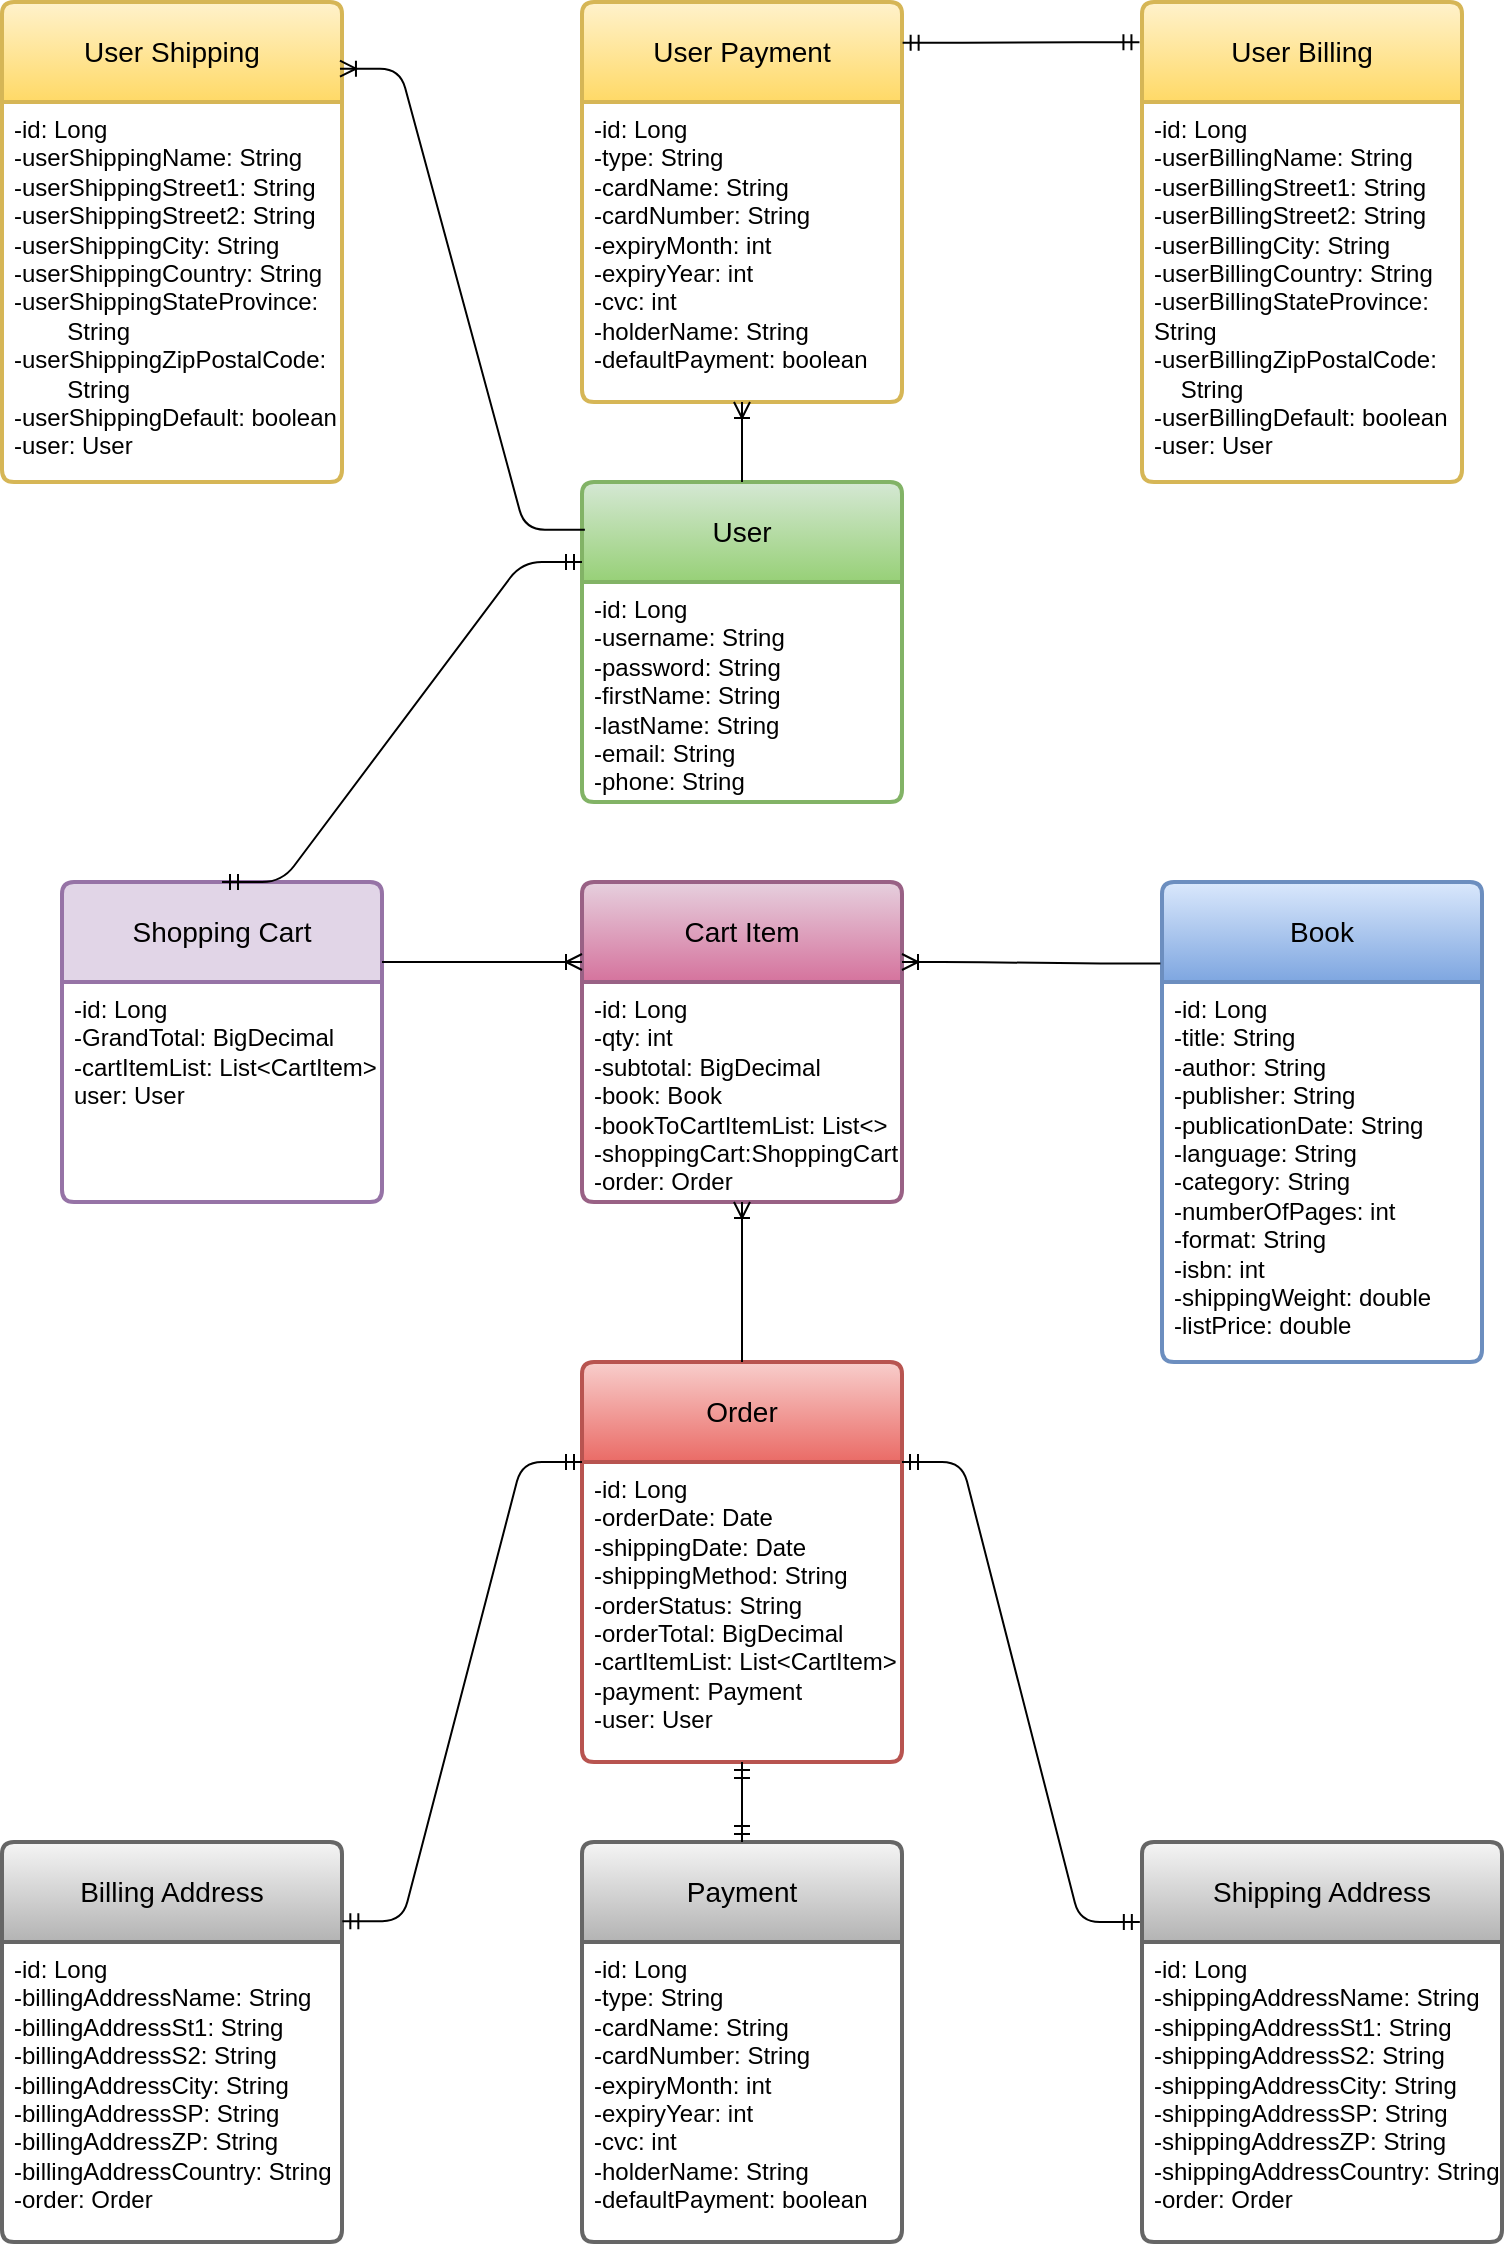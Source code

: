 <mxfile version="22.1.21" type="device">
  <diagram name="ERD Alpine Bookstore" id="efa7a0a1-bf9b-a30e-e6df-94a7791c09e9">
    <mxGraphModel dx="1287" dy="947" grid="1" gridSize="10" guides="1" tooltips="1" connect="1" arrows="1" fold="1" page="1" pageScale="1" pageWidth="826" pageHeight="1169" background="none" math="0" shadow="0">
      <root>
        <mxCell id="0" />
        <mxCell id="1" parent="0" />
        <mxCell id="V7H8Wha3FZnOUQtV0K5t-114" value="User" style="swimlane;childLayout=stackLayout;horizontal=1;startSize=50;horizontalStack=0;rounded=1;fontSize=14;fontStyle=0;strokeWidth=2;resizeParent=0;resizeLast=1;shadow=0;dashed=0;align=center;arcSize=4;whiteSpace=wrap;html=1;fillColor=#d5e8d4;strokeColor=#82b366;gradientColor=#97d077;" parent="1" vertex="1">
          <mxGeometry x="320" y="280" width="160" height="160" as="geometry" />
        </mxCell>
        <mxCell id="V7H8Wha3FZnOUQtV0K5t-115" value="-id: Long&lt;br&gt;-username: String&lt;br&gt;-password: String&lt;br&gt;-firstName: String&lt;br&gt;-lastName: String&lt;br&gt;-email: String&lt;br&gt;-phone: String" style="align=left;strokeColor=none;fillColor=none;spacingLeft=4;fontSize=12;verticalAlign=top;resizable=0;rotatable=0;part=1;html=1;" parent="V7H8Wha3FZnOUQtV0K5t-114" vertex="1">
          <mxGeometry y="50" width="160" height="110" as="geometry" />
        </mxCell>
        <mxCell id="V7H8Wha3FZnOUQtV0K5t-116" value="User Billing" style="swimlane;childLayout=stackLayout;horizontal=1;startSize=50;horizontalStack=0;rounded=1;fontSize=14;fontStyle=0;strokeWidth=2;resizeParent=0;resizeLast=1;shadow=0;dashed=0;align=center;arcSize=4;whiteSpace=wrap;html=1;fillColor=#fff2cc;gradientColor=#ffd966;strokeColor=#d6b656;" parent="1" vertex="1">
          <mxGeometry x="600" y="40" width="160" height="240" as="geometry" />
        </mxCell>
        <mxCell id="V7H8Wha3FZnOUQtV0K5t-117" value="-id: Long&lt;br style=&quot;border-color: var(--border-color);&quot;&gt;-userBillingName: String&lt;br style=&quot;border-color: var(--border-color);&quot;&gt;-userBillingStreet1: String&lt;br style=&quot;border-color: var(--border-color);&quot;&gt;-userBillingStreet2: String&lt;br style=&quot;border-color: var(--border-color);&quot;&gt;-userBillingCity: String&lt;br style=&quot;border-color: var(--border-color);&quot;&gt;-userBillingCountry: String&lt;br style=&quot;border-color: var(--border-color);&quot;&gt;-userBillingStateProvince:&lt;br style=&quot;border-color: var(--border-color);&quot;&gt;&lt;span style=&quot;border-color: var(--border-color);&quot;&gt;&lt;/span&gt;String&lt;br style=&quot;border-color: var(--border-color);&quot;&gt;-userBillingZipPostalCode:&lt;br style=&quot;border-color: var(--border-color);&quot;&gt;&lt;span style=&quot;border-color: var(--border-color);&quot;&gt;&lt;span style=&quot;&quot;&gt;&amp;nbsp;&amp;nbsp;&amp;nbsp;&amp;nbsp;&lt;/span&gt;&lt;/span&gt;String&lt;br&gt;-userBillingDefault: boolean&lt;br style=&quot;border-color: var(--border-color);&quot;&gt;-user: User" style="align=left;strokeColor=none;fillColor=none;spacingLeft=4;fontSize=12;verticalAlign=top;resizable=0;rotatable=0;part=1;html=1;" parent="V7H8Wha3FZnOUQtV0K5t-116" vertex="1">
          <mxGeometry y="50" width="160" height="190" as="geometry" />
        </mxCell>
        <mxCell id="V7H8Wha3FZnOUQtV0K5t-118" value="User Payment" style="swimlane;childLayout=stackLayout;horizontal=1;startSize=50;horizontalStack=0;rounded=1;fontSize=14;fontStyle=0;strokeWidth=2;resizeParent=0;resizeLast=1;shadow=0;dashed=0;align=center;arcSize=4;whiteSpace=wrap;html=1;fillColor=#fff2cc;gradientColor=#ffd966;strokeColor=#d6b656;" parent="1" vertex="1">
          <mxGeometry x="320" y="40" width="160" height="200" as="geometry" />
        </mxCell>
        <mxCell id="V7H8Wha3FZnOUQtV0K5t-119" value="-id: Long&lt;br&gt;-type: String&lt;br&gt;-cardName: String&lt;br&gt;-cardNumber: String&lt;br&gt;-expiryMonth: int&lt;br&gt;-expiryYear: int&lt;br&gt;-cvc: int&lt;br&gt;-holderName: String&lt;br&gt;-defaultPayment: boolean" style="align=left;strokeColor=none;fillColor=none;spacingLeft=4;fontSize=12;verticalAlign=top;resizable=0;rotatable=0;part=1;html=1;" parent="V7H8Wha3FZnOUQtV0K5t-118" vertex="1">
          <mxGeometry y="50" width="160" height="150" as="geometry" />
        </mxCell>
        <mxCell id="V7H8Wha3FZnOUQtV0K5t-120" value="User Shipping" style="swimlane;childLayout=stackLayout;horizontal=1;startSize=50;horizontalStack=0;rounded=1;fontSize=14;fontStyle=0;strokeWidth=2;resizeParent=0;resizeLast=1;shadow=0;dashed=0;align=center;arcSize=4;whiteSpace=wrap;html=1;fillColor=#fff2cc;gradientColor=#ffd966;strokeColor=#d6b656;" parent="1" vertex="1">
          <mxGeometry x="30" y="40" width="170" height="240" as="geometry" />
        </mxCell>
        <mxCell id="V7H8Wha3FZnOUQtV0K5t-121" value="-id: Long&lt;br&gt;-userShippingName: String&lt;br&gt;-userShippingStreet1: String&lt;br&gt;-userShippingStreet2: String&lt;br&gt;-userShippingCity: String&lt;br&gt;-userShippingCountry: String&lt;br&gt;-userShippingStateProvince:&lt;br&gt;&lt;span style=&quot;&quot;&gt;&lt;span style=&quot;white-space: pre;&quot;&gt;&amp;nbsp;&amp;nbsp;&amp;nbsp;&amp;nbsp;&lt;span style=&quot;white-space: pre;&quot;&gt;&#x9;&lt;/span&gt;&lt;/span&gt;&lt;/span&gt;String&lt;br&gt;-userShippingZipPostalCode:&lt;br&gt;&lt;span style=&quot;white-space: pre;&quot;&gt;&#x9;&lt;/span&gt;String&lt;br&gt;-userShippingDefault: boolean&lt;br&gt;-user: User" style="align=left;strokeColor=none;fillColor=none;spacingLeft=4;fontSize=12;verticalAlign=top;resizable=0;rotatable=0;part=1;html=1;" parent="V7H8Wha3FZnOUQtV0K5t-120" vertex="1">
          <mxGeometry y="50" width="170" height="190" as="geometry" />
        </mxCell>
        <mxCell id="V7H8Wha3FZnOUQtV0K5t-123" value="" style="fontSize=12;html=1;endArrow=ERoneToMany;rounded=1;exitX=0.5;exitY=0;exitDx=0;exitDy=0;" parent="1" edge="1" source="V7H8Wha3FZnOUQtV0K5t-114">
          <mxGeometry width="100" height="100" relative="1" as="geometry">
            <mxPoint x="399.76" y="270" as="sourcePoint" />
            <mxPoint x="400" y="240" as="targetPoint" />
          </mxGeometry>
        </mxCell>
        <mxCell id="V7H8Wha3FZnOUQtV0K5t-124" value="" style="edgeStyle=entityRelationEdgeStyle;fontSize=12;html=1;endArrow=ERoneToMany;rounded=1;entryX=0.994;entryY=0.139;entryDx=0;entryDy=0;exitX=0.009;exitY=0.149;exitDx=0;exitDy=0;curved=0;exitPerimeter=0;entryPerimeter=0;" parent="1" source="V7H8Wha3FZnOUQtV0K5t-114" target="V7H8Wha3FZnOUQtV0K5t-120" edge="1">
          <mxGeometry width="100" height="100" relative="1" as="geometry">
            <mxPoint x="300" y="540" as="sourcePoint" />
            <mxPoint x="400" y="440" as="targetPoint" />
          </mxGeometry>
        </mxCell>
        <mxCell id="V7H8Wha3FZnOUQtV0K5t-125" value="Shopping Cart" style="swimlane;childLayout=stackLayout;horizontal=1;startSize=50;horizontalStack=0;rounded=1;fontSize=14;fontStyle=0;strokeWidth=2;resizeParent=0;resizeLast=1;shadow=0;dashed=0;align=center;arcSize=4;whiteSpace=wrap;html=1;fillColor=#e1d5e7;strokeColor=#9673a6;" parent="1" vertex="1">
          <mxGeometry x="60" y="480" width="160" height="160" as="geometry" />
        </mxCell>
        <mxCell id="V7H8Wha3FZnOUQtV0K5t-126" value="-id: Long&lt;br&gt;-GrandTotal: BigDecimal&lt;br&gt;-cartItemList: List&amp;lt;CartItem&amp;gt;&lt;br&gt;user: User" style="align=left;strokeColor=none;fillColor=none;spacingLeft=4;fontSize=12;verticalAlign=top;resizable=0;rotatable=0;part=1;html=1;" parent="V7H8Wha3FZnOUQtV0K5t-125" vertex="1">
          <mxGeometry y="50" width="160" height="110" as="geometry" />
        </mxCell>
        <mxCell id="V7H8Wha3FZnOUQtV0K5t-131" value="" style="edgeStyle=entityRelationEdgeStyle;fontSize=12;html=1;endArrow=ERmandOne;startArrow=ERmandOne;rounded=1;entryX=0;entryY=0.25;entryDx=0;entryDy=0;exitX=0.5;exitY=0;exitDx=0;exitDy=0;curved=0;" parent="1" source="V7H8Wha3FZnOUQtV0K5t-125" target="V7H8Wha3FZnOUQtV0K5t-114" edge="1">
          <mxGeometry width="100" height="100" relative="1" as="geometry">
            <mxPoint x="130" y="430" as="sourcePoint" />
            <mxPoint x="210" y="310" as="targetPoint" />
            <Array as="points">
              <mxPoint x="140" y="430" />
            </Array>
          </mxGeometry>
        </mxCell>
        <mxCell id="V7H8Wha3FZnOUQtV0K5t-132" value="Book" style="swimlane;childLayout=stackLayout;horizontal=1;startSize=50;horizontalStack=0;rounded=1;fontSize=14;fontStyle=0;strokeWidth=2;resizeParent=0;resizeLast=1;shadow=0;dashed=0;align=center;arcSize=4;whiteSpace=wrap;html=1;fillColor=#dae8fc;strokeColor=#6c8ebf;gradientColor=#7ea6e0;" parent="1" vertex="1">
          <mxGeometry x="610" y="480" width="160" height="240" as="geometry" />
        </mxCell>
        <mxCell id="V7H8Wha3FZnOUQtV0K5t-133" value="-id: Long&lt;br&gt;-title: String&lt;br&gt;-author: String&lt;br&gt;-publisher: String&lt;br&gt;-publicationDate: String&lt;br&gt;-language: String&lt;br&gt;-category: String&lt;br&gt;-numberOfPages: int&lt;br&gt;-format: String&lt;br&gt;-isbn: int&lt;br&gt;-shippingWeight: double&lt;br&gt;-listPrice: double" style="align=left;strokeColor=none;fillColor=none;spacingLeft=4;fontSize=12;verticalAlign=top;resizable=0;rotatable=0;part=1;html=1;" parent="V7H8Wha3FZnOUQtV0K5t-132" vertex="1">
          <mxGeometry y="50" width="160" height="190" as="geometry" />
        </mxCell>
        <mxCell id="V7H8Wha3FZnOUQtV0K5t-134" value="Cart Item" style="swimlane;childLayout=stackLayout;horizontal=1;startSize=50;horizontalStack=0;rounded=1;fontSize=14;fontStyle=0;strokeWidth=2;resizeParent=0;resizeLast=1;shadow=0;dashed=0;align=center;arcSize=4;whiteSpace=wrap;html=1;fillColor=#e6d0de;gradientColor=#d5739d;strokeColor=#996185;" parent="1" vertex="1">
          <mxGeometry x="320" y="480" width="160" height="160" as="geometry" />
        </mxCell>
        <mxCell id="V7H8Wha3FZnOUQtV0K5t-135" value="-id: Long&lt;br&gt;-qty: int&lt;br&gt;-subtotal: BigDecimal&lt;br&gt;-book: Book&lt;br&gt;-bookToCartItemList: List&amp;lt;&amp;gt;&lt;br&gt;-shoppingCart:ShoppingCart&lt;br&gt;-order: Order" style="align=left;strokeColor=none;fillColor=none;spacingLeft=4;fontSize=12;verticalAlign=top;resizable=0;rotatable=0;part=1;html=1;" parent="V7H8Wha3FZnOUQtV0K5t-134" vertex="1">
          <mxGeometry y="50" width="160" height="110" as="geometry" />
        </mxCell>
        <mxCell id="V7H8Wha3FZnOUQtV0K5t-138" value="" style="edgeStyle=entityRelationEdgeStyle;fontSize=12;html=1;endArrow=ERoneToMany;rounded=1;exitX=1;exitY=0.25;exitDx=0;exitDy=0;curved=0;entryX=0;entryY=0.25;entryDx=0;entryDy=0;" parent="1" source="V7H8Wha3FZnOUQtV0K5t-125" target="V7H8Wha3FZnOUQtV0K5t-134" edge="1">
          <mxGeometry width="100" height="100" relative="1" as="geometry">
            <mxPoint x="500" y="550" as="sourcePoint" />
            <mxPoint x="600" y="450" as="targetPoint" />
          </mxGeometry>
        </mxCell>
        <mxCell id="V7H8Wha3FZnOUQtV0K5t-139" value="Order" style="swimlane;childLayout=stackLayout;horizontal=1;startSize=50;horizontalStack=0;rounded=1;fontSize=14;fontStyle=0;strokeWidth=2;resizeParent=0;resizeLast=1;shadow=0;dashed=0;align=center;arcSize=4;whiteSpace=wrap;html=1;fillColor=#f8cecc;strokeColor=#b85450;gradientColor=#ea6b66;" parent="1" vertex="1">
          <mxGeometry x="320" y="720" width="160" height="200" as="geometry" />
        </mxCell>
        <mxCell id="V7H8Wha3FZnOUQtV0K5t-140" value="-id: Long&lt;br&gt;-orderDate: Date&lt;br&gt;-shippingDate: Date&lt;br&gt;-shippingMethod: String&lt;br&gt;-orderStatus: String&lt;br&gt;-orderTotal: BigDecimal&lt;br&gt;-cartItemList: List&amp;lt;CartItem&amp;gt;&lt;br&gt;-payment: Payment&lt;br&gt;-user: User" style="align=left;strokeColor=none;fillColor=none;spacingLeft=4;fontSize=12;verticalAlign=top;resizable=0;rotatable=0;part=1;html=1;" parent="V7H8Wha3FZnOUQtV0K5t-139" vertex="1">
          <mxGeometry y="50" width="160" height="150" as="geometry" />
        </mxCell>
        <mxCell id="V7H8Wha3FZnOUQtV0K5t-141" value="Billing Address" style="swimlane;childLayout=stackLayout;horizontal=1;startSize=50;horizontalStack=0;rounded=1;fontSize=14;fontStyle=0;strokeWidth=2;resizeParent=0;resizeLast=1;shadow=0;dashed=0;align=center;arcSize=4;whiteSpace=wrap;html=1;fillColor=#f5f5f5;gradientColor=#b3b3b3;strokeColor=#666666;" parent="1" vertex="1">
          <mxGeometry x="30" y="960" width="170" height="200" as="geometry" />
        </mxCell>
        <mxCell id="V7H8Wha3FZnOUQtV0K5t-142" value="-id: Long&lt;br&gt;-billingAddressName: String&lt;br&gt;-billingAddressSt1: String&lt;br&gt;-billingAddressS2: String&lt;br&gt;-billingAddressCity: String&lt;br&gt;-billingAddressSP: String&lt;br&gt;-billingAddressZP: String&lt;br&gt;-billingAddressCountry: String&lt;br&gt;-order: Order" style="align=left;strokeColor=none;fillColor=none;spacingLeft=4;fontSize=12;verticalAlign=top;resizable=0;rotatable=0;part=1;html=1;" parent="V7H8Wha3FZnOUQtV0K5t-141" vertex="1">
          <mxGeometry y="50" width="170" height="150" as="geometry" />
        </mxCell>
        <mxCell id="V7H8Wha3FZnOUQtV0K5t-143" value="Payment" style="swimlane;childLayout=stackLayout;horizontal=1;startSize=50;horizontalStack=0;rounded=1;fontSize=14;fontStyle=0;strokeWidth=2;resizeParent=0;resizeLast=1;shadow=0;dashed=0;align=center;arcSize=4;whiteSpace=wrap;html=1;fillColor=#f5f5f5;gradientColor=#b3b3b3;strokeColor=#666666;" parent="1" vertex="1">
          <mxGeometry x="320" y="960" width="160" height="200" as="geometry" />
        </mxCell>
        <mxCell id="V7H8Wha3FZnOUQtV0K5t-144" value="-id: Long&lt;br style=&quot;border-color: var(--border-color);&quot;&gt;-type: String&lt;br style=&quot;border-color: var(--border-color);&quot;&gt;-cardName: String&lt;br style=&quot;border-color: var(--border-color);&quot;&gt;-cardNumber: String&lt;br style=&quot;border-color: var(--border-color);&quot;&gt;-expiryMonth: int&lt;br style=&quot;border-color: var(--border-color);&quot;&gt;-expiryYear: int&lt;br style=&quot;border-color: var(--border-color);&quot;&gt;-cvc: int&lt;br style=&quot;border-color: var(--border-color);&quot;&gt;-holderName: String&lt;br style=&quot;border-color: var(--border-color);&quot;&gt;-defaultPayment: boolean" style="align=left;strokeColor=none;fillColor=none;spacingLeft=4;fontSize=12;verticalAlign=top;resizable=0;rotatable=0;part=1;html=1;" parent="V7H8Wha3FZnOUQtV0K5t-143" vertex="1">
          <mxGeometry y="50" width="160" height="150" as="geometry" />
        </mxCell>
        <mxCell id="V7H8Wha3FZnOUQtV0K5t-145" value="Shipping Address" style="swimlane;childLayout=stackLayout;horizontal=1;startSize=50;horizontalStack=0;rounded=1;fontSize=14;fontStyle=0;strokeWidth=2;resizeParent=0;resizeLast=1;shadow=0;dashed=0;align=center;arcSize=4;whiteSpace=wrap;html=1;fillColor=#f5f5f5;gradientColor=#b3b3b3;strokeColor=#666666;" parent="1" vertex="1">
          <mxGeometry x="600" y="960" width="180" height="200" as="geometry" />
        </mxCell>
        <mxCell id="V7H8Wha3FZnOUQtV0K5t-146" value="-id: Long&lt;br style=&quot;border-color: var(--border-color);&quot;&gt;-shippingAddressName: String&lt;br style=&quot;border-color: var(--border-color);&quot;&gt;-shippingAddressSt1: String&lt;br style=&quot;border-color: var(--border-color);&quot;&gt;-shippingAddressS2: String&lt;br style=&quot;border-color: var(--border-color);&quot;&gt;-shippingAddressCity: String&lt;br style=&quot;border-color: var(--border-color);&quot;&gt;-shippingAddressSP: String&lt;br style=&quot;border-color: var(--border-color);&quot;&gt;-shippingAddressZP: String&lt;br style=&quot;border-color: var(--border-color);&quot;&gt;-shippingAddressCountry: String&lt;br style=&quot;border-color: var(--border-color);&quot;&gt;-order: Order" style="align=left;strokeColor=none;fillColor=none;spacingLeft=4;fontSize=12;verticalAlign=top;resizable=0;rotatable=0;part=1;html=1;" parent="V7H8Wha3FZnOUQtV0K5t-145" vertex="1">
          <mxGeometry y="50" width="180" height="150" as="geometry" />
        </mxCell>
        <mxCell id="V7H8Wha3FZnOUQtV0K5t-147" value="" style="fontSize=12;html=1;endArrow=ERoneToMany;rounded=1;exitX=0.5;exitY=0;exitDx=0;exitDy=0;entryX=0.5;entryY=1;entryDx=0;entryDy=0;" parent="1" source="V7H8Wha3FZnOUQtV0K5t-139" target="V7H8Wha3FZnOUQtV0K5t-135" edge="1">
          <mxGeometry width="100" height="100" relative="1" as="geometry">
            <mxPoint x="600" y="610" as="sourcePoint" />
            <mxPoint x="390" y="660" as="targetPoint" />
          </mxGeometry>
        </mxCell>
        <mxCell id="V7H8Wha3FZnOUQtV0K5t-148" value="" style="edgeStyle=entityRelationEdgeStyle;fontSize=12;html=1;endArrow=ERmandOne;startArrow=ERmandOne;rounded=1;entryX=0;entryY=0.25;entryDx=0;entryDy=0;curved=0;exitX=1.001;exitY=0.198;exitDx=0;exitDy=0;exitPerimeter=0;" parent="1" source="V7H8Wha3FZnOUQtV0K5t-141" target="V7H8Wha3FZnOUQtV0K5t-139" edge="1">
          <mxGeometry width="100" height="100" relative="1" as="geometry">
            <mxPoint x="370" y="810" as="sourcePoint" />
            <mxPoint x="470" y="710" as="targetPoint" />
          </mxGeometry>
        </mxCell>
        <mxCell id="V7H8Wha3FZnOUQtV0K5t-149" value="" style="edgeStyle=entityRelationEdgeStyle;fontSize=12;html=1;endArrow=ERmandOne;startArrow=ERmandOne;rounded=1;exitX=1;exitY=0.25;exitDx=0;exitDy=0;entryX=-0.006;entryY=0.2;entryDx=0;entryDy=0;curved=0;entryPerimeter=0;" parent="1" source="V7H8Wha3FZnOUQtV0K5t-139" target="V7H8Wha3FZnOUQtV0K5t-145" edge="1">
          <mxGeometry width="100" height="100" relative="1" as="geometry">
            <mxPoint x="750" y="730" as="sourcePoint" />
            <mxPoint x="850" y="630" as="targetPoint" />
          </mxGeometry>
        </mxCell>
        <mxCell id="V7H8Wha3FZnOUQtV0K5t-150" value="" style="fontSize=12;html=1;endArrow=ERmandOne;startArrow=ERmandOne;rounded=0;entryX=0.5;entryY=1;entryDx=0;entryDy=0;exitX=0.5;exitY=0;exitDx=0;exitDy=0;" parent="1" source="V7H8Wha3FZnOUQtV0K5t-143" target="V7H8Wha3FZnOUQtV0K5t-140" edge="1">
          <mxGeometry width="100" height="100" relative="1" as="geometry">
            <mxPoint x="600" y="1000" as="sourcePoint" />
            <mxPoint x="700" y="900" as="targetPoint" />
          </mxGeometry>
        </mxCell>
        <mxCell id="CVQ6e71vavD90Ppe_7d5-1" value="" style="edgeStyle=entityRelationEdgeStyle;fontSize=12;html=1;endArrow=ERoneToMany;rounded=1;entryX=1;entryY=0.25;entryDx=0;entryDy=0;exitX=-0.005;exitY=0.17;exitDx=0;exitDy=0;exitPerimeter=0;curved=0;" edge="1" parent="1" source="V7H8Wha3FZnOUQtV0K5t-132" target="V7H8Wha3FZnOUQtV0K5t-134">
          <mxGeometry width="100" height="100" relative="1" as="geometry">
            <mxPoint x="580" y="660" as="sourcePoint" />
            <mxPoint x="680" y="560" as="targetPoint" />
            <Array as="points">
              <mxPoint x="410" y="450" />
            </Array>
          </mxGeometry>
        </mxCell>
        <mxCell id="CVQ6e71vavD90Ppe_7d5-2" value="" style="edgeStyle=entityRelationEdgeStyle;fontSize=12;html=1;endArrow=ERmandOne;startArrow=ERmandOne;rounded=0;entryX=-0.008;entryY=0.084;entryDx=0;entryDy=0;exitX=1.002;exitY=0.102;exitDx=0;exitDy=0;exitPerimeter=0;entryPerimeter=0;" edge="1" parent="1" source="V7H8Wha3FZnOUQtV0K5t-118" target="V7H8Wha3FZnOUQtV0K5t-116">
          <mxGeometry width="100" height="100" relative="1" as="geometry">
            <mxPoint x="410" y="220" as="sourcePoint" />
            <mxPoint x="510" y="120" as="targetPoint" />
          </mxGeometry>
        </mxCell>
      </root>
    </mxGraphModel>
  </diagram>
</mxfile>
